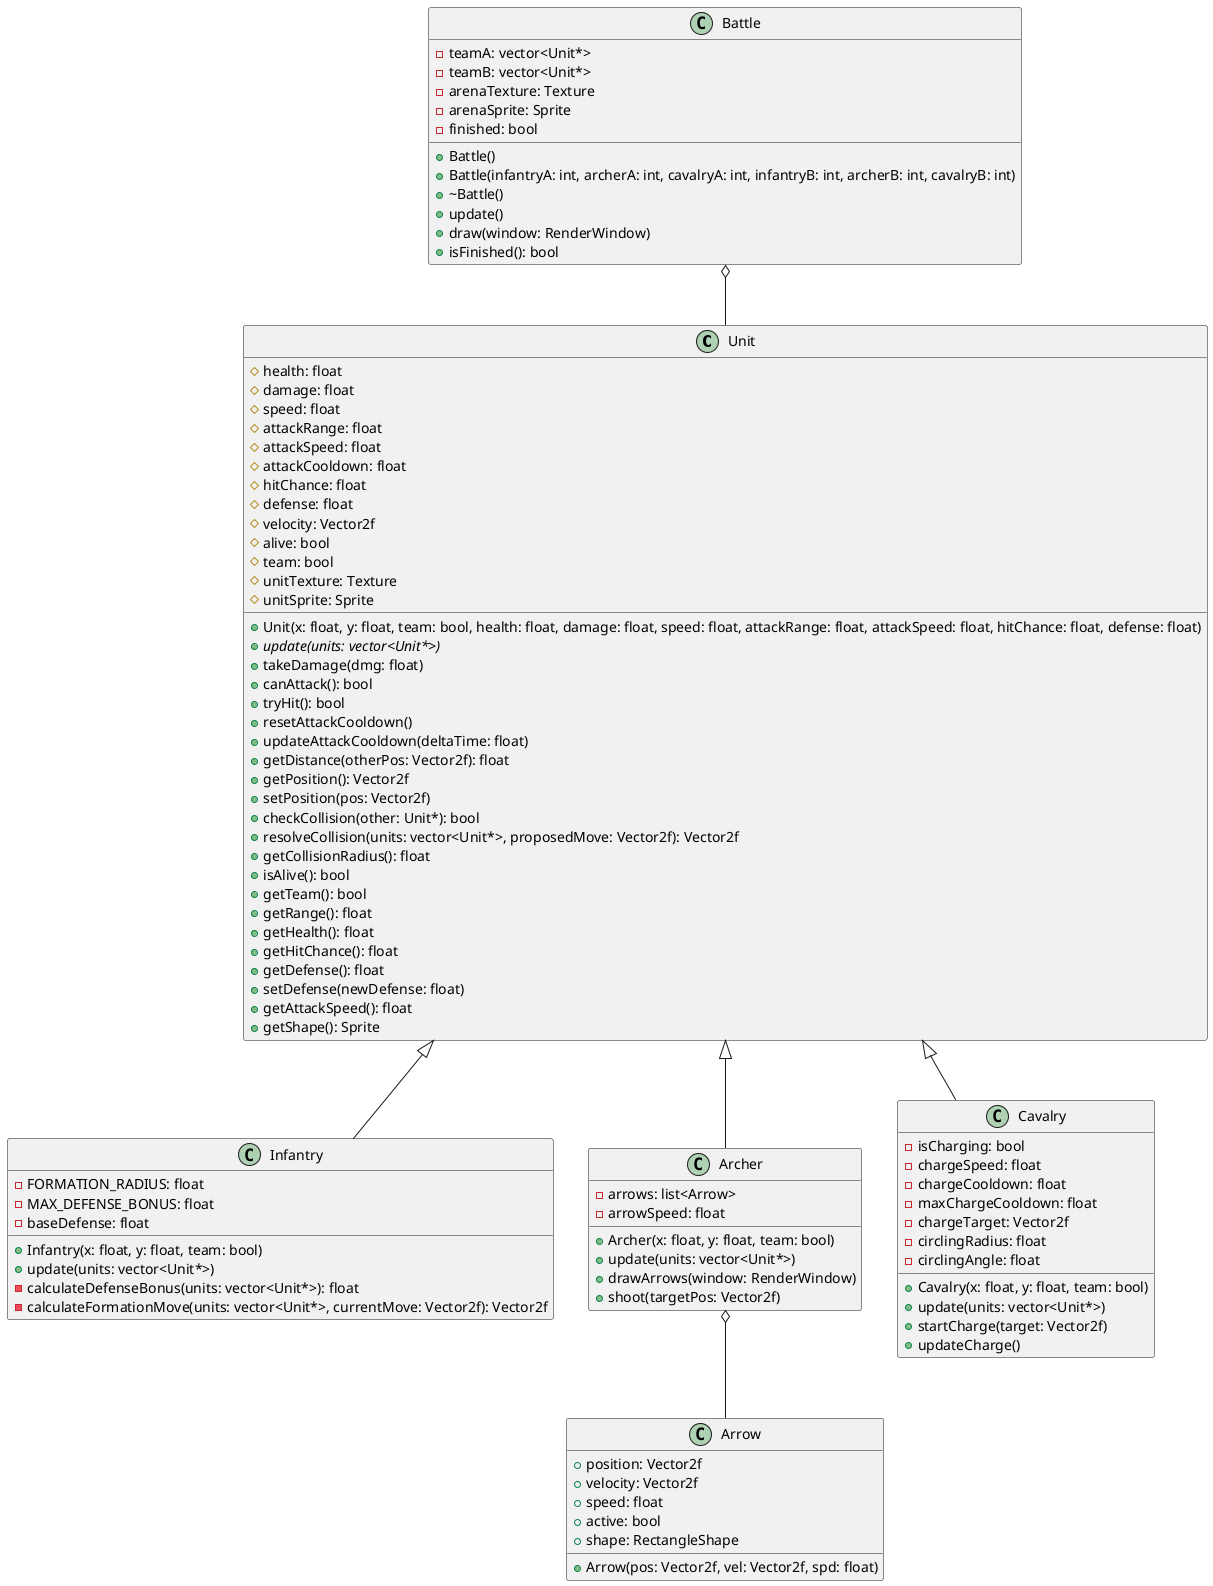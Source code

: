 @startuml

class Unit {
  # health: float
  # damage: float
  # speed: float
  # attackRange: float
  # attackSpeed: float
  # attackCooldown: float
  # hitChance: float
  # defense: float
  # velocity: Vector2f
  # alive: bool
  # team: bool
  # unitTexture: Texture
  # unitSprite: Sprite
  + Unit(x: float, y: float, team: bool, health: float, damage: float, speed: float, attackRange: float, attackSpeed: float, hitChance: float, defense: float)
  + {abstract} update(units: vector<Unit*>)
  + takeDamage(dmg: float)
  + canAttack(): bool
  + tryHit(): bool
  + resetAttackCooldown()
  + updateAttackCooldown(deltaTime: float)
  + getDistance(otherPos: Vector2f): float
  + getPosition(): Vector2f
  + setPosition(pos: Vector2f)
  + checkCollision(other: Unit*): bool
  + resolveCollision(units: vector<Unit*>, proposedMove: Vector2f): Vector2f
  + getCollisionRadius(): float
  + isAlive(): bool
  + getTeam(): bool
  + getRange(): float
  + getHealth(): float
  + getHitChance(): float
  + getDefense(): float
  + setDefense(newDefense: float)
  + getAttackSpeed(): float
  + getShape(): Sprite
}

class Infantry {
  - FORMATION_RADIUS: float
  - MAX_DEFENSE_BONUS: float
  - baseDefense: float
  + Infantry(x: float, y: float, team: bool)
  + update(units: vector<Unit*>)
  - calculateDefenseBonus(units: vector<Unit*>): float
  - calculateFormationMove(units: vector<Unit*>, currentMove: Vector2f): Vector2f
}

class Archer {
  - arrows: list<Arrow>
  - arrowSpeed: float
  + Archer(x: float, y: float, team: bool)
  + update(units: vector<Unit*>)
  + drawArrows(window: RenderWindow)
  + shoot(targetPos: Vector2f)
}

class Cavalry {
  - isCharging: bool
  - chargeSpeed: float
  - chargeCooldown: float
  - maxChargeCooldown: float
  - chargeTarget: Vector2f
  - circlingRadius: float
  - circlingAngle: float
  + Cavalry(x: float, y: float, team: bool)
  + update(units: vector<Unit*>)
  + startCharge(target: Vector2f)
  + updateCharge()
}

class Battle {
  - teamA: vector<Unit*>
  - teamB: vector<Unit*>
  - arenaTexture: Texture
  - arenaSprite: Sprite
  - finished: bool
  + Battle()
  + Battle(infantryA: int, archerA: int, cavalryA: int, infantryB: int, archerB: int, cavalryB: int)
  + ~Battle()
  + update()
  + draw(window: RenderWindow)
  + isFinished(): bool
}

class Arrow {
  + position: Vector2f
  + velocity: Vector2f
  + speed: float
  + active: bool
  + shape: RectangleShape
  + Arrow(pos: Vector2f, vel: Vector2f, spd: float)
}

Unit <|-- Infantry
Unit <|-- Archer
Unit <|-- Cavalry
Battle o-- Unit
Archer o-- Arrow

@enduml 